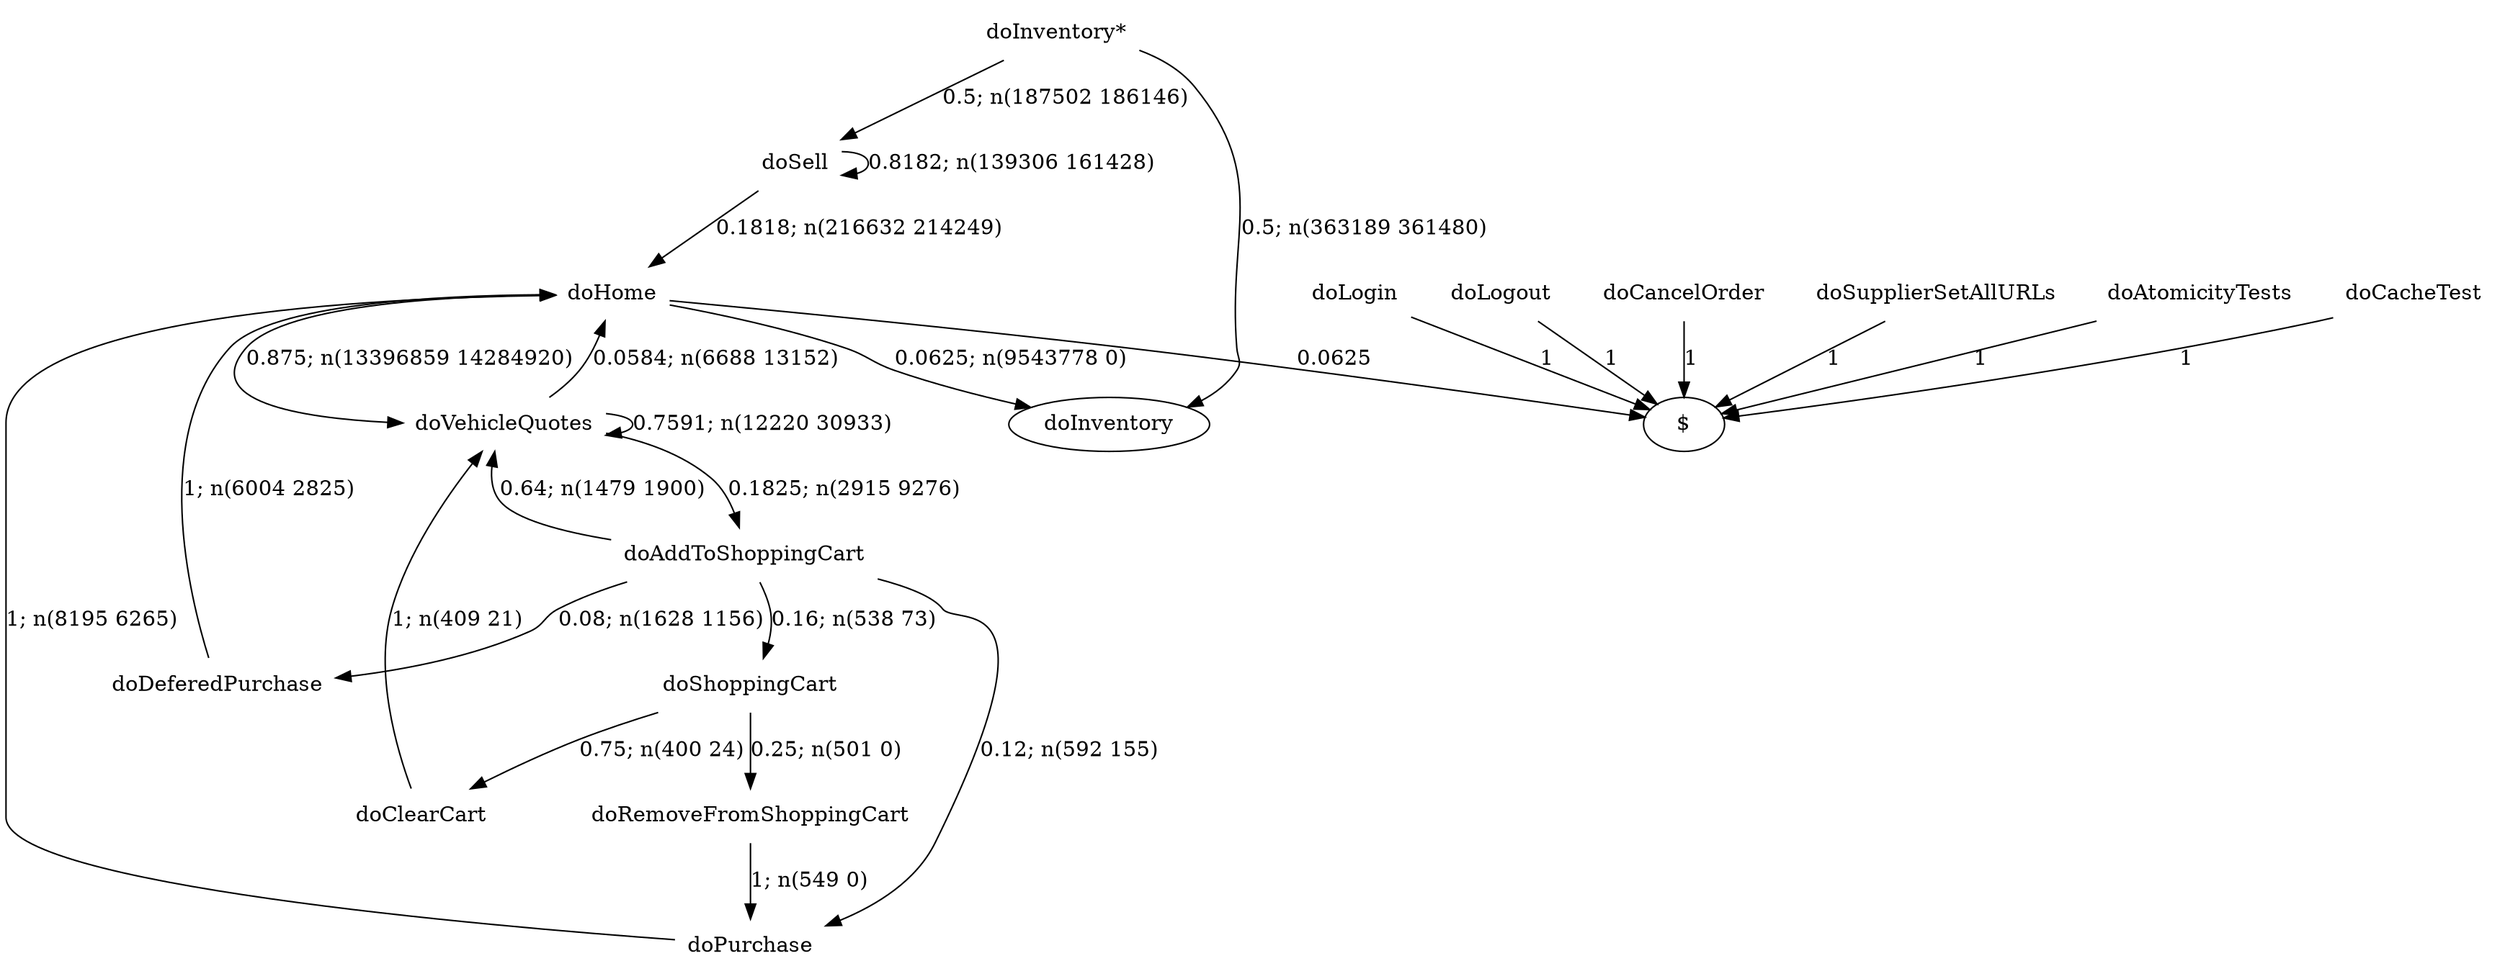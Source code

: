 digraph G {"doInventory*" [label="doInventory*",shape=none];"doSupplierSetAllURLs" [label="doSupplierSetAllURLs",shape=none];"doAtomicityTests" [label="doAtomicityTests",shape=none];"doCacheTest" [label="doCacheTest",shape=none];"doLogin" [label="doLogin",shape=none];"doVehicleQuotes" [label="doVehicleQuotes",shape=none];"doAddToShoppingCart" [label="doAddToShoppingCart",shape=none];"doDeferedPurchase" [label="doDeferedPurchase",shape=none];"doHome" [label="doHome",shape=none];"doShoppingCart" [label="doShoppingCart",shape=none];"doClearCart" [label="doClearCart",shape=none];"doPurchase" [label="doPurchase",shape=none];"doSell" [label="doSell",shape=none];"doLogout" [label="doLogout",shape=none];"doCancelOrder" [label="doCancelOrder",shape=none];"doRemoveFromShoppingCart" [label="doRemoveFromShoppingCart",shape=none];"doInventory*"->"doInventory" [style=solid,label="0.5; n(363189 361480)"];"doInventory*"->"doSell" [style=solid,label="0.5; n(187502 186146)"];"doSupplierSetAllURLs"->"$" [style=solid,label="1"];"doAtomicityTests"->"$" [style=solid,label="1"];"doCacheTest"->"$" [style=solid,label="1"];"doLogin"->"$" [style=solid,label="1"];"doVehicleQuotes"->"doVehicleQuotes" [style=solid,label="0.7591; n(12220 30933)"];"doVehicleQuotes"->"doAddToShoppingCart" [style=solid,label="0.1825; n(2915 9276)"];"doVehicleQuotes"->"doHome" [style=solid,label="0.0584; n(6688 13152)"];"doAddToShoppingCart"->"doVehicleQuotes" [style=solid,label="0.64; n(1479 1900)"];"doAddToShoppingCart"->"doDeferedPurchase" [style=solid,label="0.08; n(1628 1156)"];"doAddToShoppingCart"->"doShoppingCart" [style=solid,label="0.16; n(538 73)"];"doAddToShoppingCart"->"doPurchase" [style=solid,label="0.12; n(592 155)"];"doDeferedPurchase"->"doHome" [style=solid,label="1; n(6004 2825)"];"doHome"->"doInventory" [style=solid,label="0.0625; n(9543778 0)"];"doHome"->"doVehicleQuotes" [style=solid,label="0.875; n(13396859 14284920)"];"doHome"->"$" [style=solid,label="0.0625"];"doShoppingCart"->"doClearCart" [style=solid,label="0.75; n(400 24)"];"doShoppingCart"->"doRemoveFromShoppingCart" [style=solid,label="0.25; n(501 0)"];"doClearCart"->"doVehicleQuotes" [style=solid,label="1; n(409 21)"];"doPurchase"->"doHome" [style=solid,label="1; n(8195 6265)"];"doSell"->"doHome" [style=solid,label="0.1818; n(216632 214249)"];"doSell"->"doSell" [style=solid,label="0.8182; n(139306 161428)"];"doLogout"->"$" [style=solid,label="1"];"doCancelOrder"->"$" [style=solid,label="1"];"doRemoveFromShoppingCart"->"doPurchase" [style=solid,label="1; n(549 0)"];}